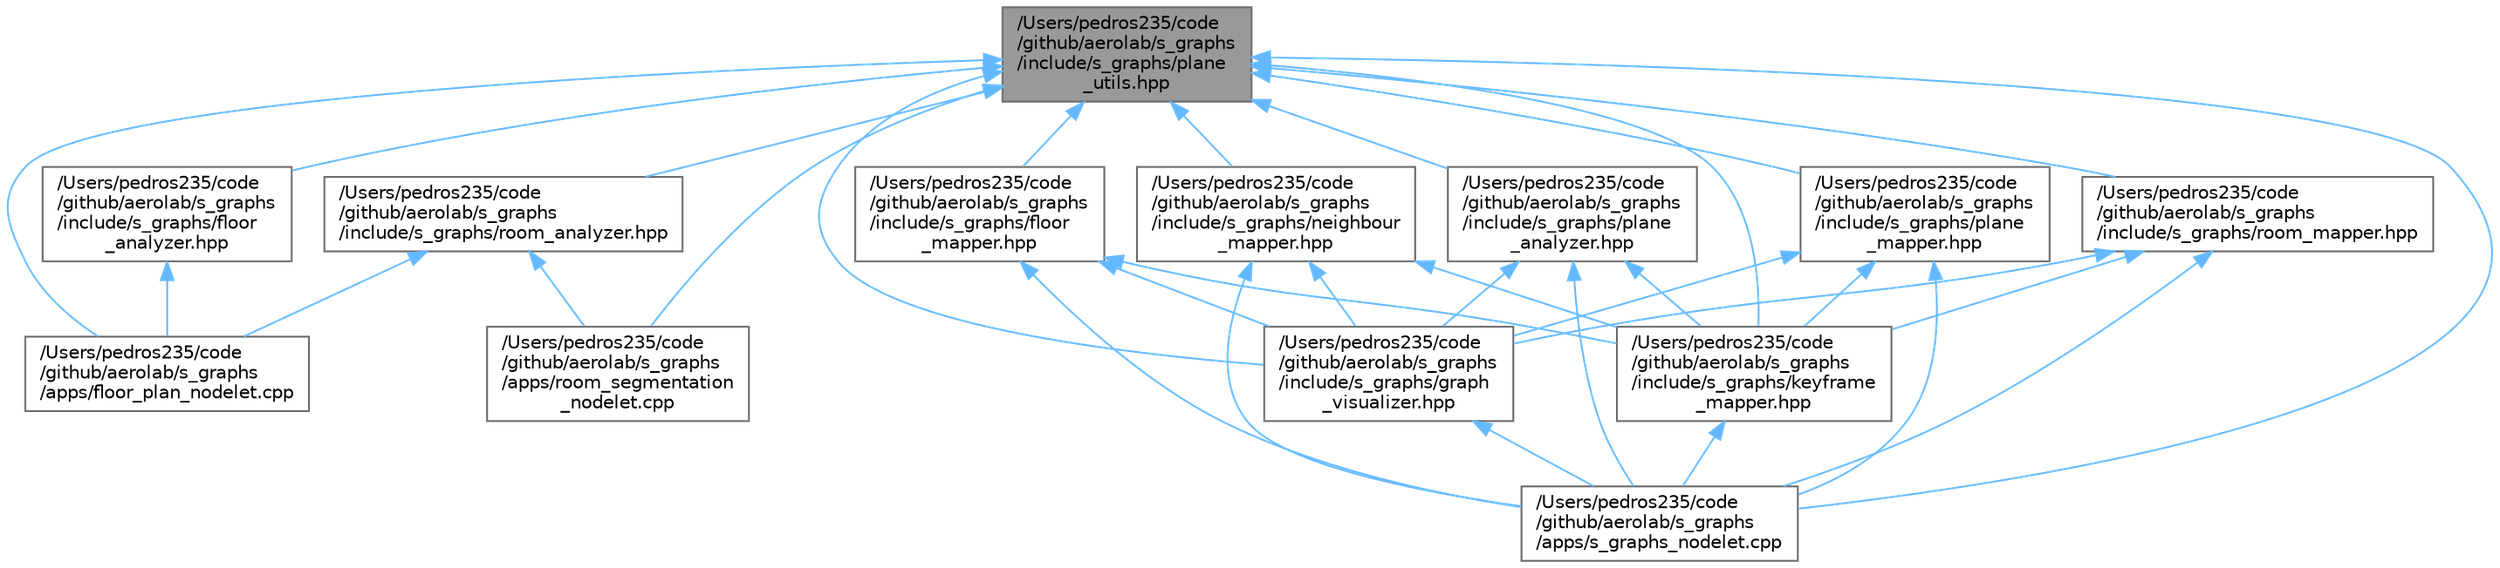 digraph "/Users/pedros235/code/github/aerolab/s_graphs/include/s_graphs/plane_utils.hpp"
{
 // LATEX_PDF_SIZE
  bgcolor="transparent";
  edge [fontname=Helvetica,fontsize=10,labelfontname=Helvetica,labelfontsize=10];
  node [fontname=Helvetica,fontsize=10,shape=box,height=0.2,width=0.4];
  Node1 [label="/Users/pedros235/code\l/github/aerolab/s_graphs\l/include/s_graphs/plane\l_utils.hpp",height=0.2,width=0.4,color="gray40", fillcolor="grey60", style="filled", fontcolor="black",tooltip=" "];
  Node1 -> Node2 [dir="back",color="steelblue1",style="solid"];
  Node2 [label="/Users/pedros235/code\l/github/aerolab/s_graphs\l/apps/floor_plan_nodelet.cpp",height=0.2,width=0.4,color="grey40", fillcolor="white", style="filled",URL="$floor__plan__nodelet_8cpp.html",tooltip=" "];
  Node1 -> Node3 [dir="back",color="steelblue1",style="solid"];
  Node3 [label="/Users/pedros235/code\l/github/aerolab/s_graphs\l/apps/room_segmentation\l_nodelet.cpp",height=0.2,width=0.4,color="grey40", fillcolor="white", style="filled",URL="$room__segmentation__nodelet_8cpp.html",tooltip=" "];
  Node1 -> Node4 [dir="back",color="steelblue1",style="solid"];
  Node4 [label="/Users/pedros235/code\l/github/aerolab/s_graphs\l/apps/s_graphs_nodelet.cpp",height=0.2,width=0.4,color="grey40", fillcolor="white", style="filled",URL="$s__graphs__nodelet_8cpp.html",tooltip=" "];
  Node1 -> Node5 [dir="back",color="steelblue1",style="solid"];
  Node5 [label="/Users/pedros235/code\l/github/aerolab/s_graphs\l/include/s_graphs/floor\l_analyzer.hpp",height=0.2,width=0.4,color="grey40", fillcolor="white", style="filled",URL="$floor__analyzer_8hpp.html",tooltip=" "];
  Node5 -> Node2 [dir="back",color="steelblue1",style="solid"];
  Node1 -> Node6 [dir="back",color="steelblue1",style="solid"];
  Node6 [label="/Users/pedros235/code\l/github/aerolab/s_graphs\l/include/s_graphs/floor\l_mapper.hpp",height=0.2,width=0.4,color="grey40", fillcolor="white", style="filled",URL="$floor__mapper_8hpp.html",tooltip=" "];
  Node6 -> Node4 [dir="back",color="steelblue1",style="solid"];
  Node6 -> Node7 [dir="back",color="steelblue1",style="solid"];
  Node7 [label="/Users/pedros235/code\l/github/aerolab/s_graphs\l/include/s_graphs/graph\l_visualizer.hpp",height=0.2,width=0.4,color="grey40", fillcolor="white", style="filled",URL="$graph__visualizer_8hpp.html",tooltip=" "];
  Node7 -> Node4 [dir="back",color="steelblue1",style="solid"];
  Node6 -> Node8 [dir="back",color="steelblue1",style="solid"];
  Node8 [label="/Users/pedros235/code\l/github/aerolab/s_graphs\l/include/s_graphs/keyframe\l_mapper.hpp",height=0.2,width=0.4,color="grey40", fillcolor="white", style="filled",URL="$keyframe__mapper_8hpp.html",tooltip=" "];
  Node8 -> Node4 [dir="back",color="steelblue1",style="solid"];
  Node1 -> Node7 [dir="back",color="steelblue1",style="solid"];
  Node1 -> Node8 [dir="back",color="steelblue1",style="solid"];
  Node1 -> Node9 [dir="back",color="steelblue1",style="solid"];
  Node9 [label="/Users/pedros235/code\l/github/aerolab/s_graphs\l/include/s_graphs/neighbour\l_mapper.hpp",height=0.2,width=0.4,color="grey40", fillcolor="white", style="filled",URL="$neighbour__mapper_8hpp.html",tooltip=" "];
  Node9 -> Node4 [dir="back",color="steelblue1",style="solid"];
  Node9 -> Node7 [dir="back",color="steelblue1",style="solid"];
  Node9 -> Node8 [dir="back",color="steelblue1",style="solid"];
  Node1 -> Node10 [dir="back",color="steelblue1",style="solid"];
  Node10 [label="/Users/pedros235/code\l/github/aerolab/s_graphs\l/include/s_graphs/plane\l_analyzer.hpp",height=0.2,width=0.4,color="grey40", fillcolor="white", style="filled",URL="$plane__analyzer_8hpp.html",tooltip=" "];
  Node10 -> Node4 [dir="back",color="steelblue1",style="solid"];
  Node10 -> Node7 [dir="back",color="steelblue1",style="solid"];
  Node10 -> Node8 [dir="back",color="steelblue1",style="solid"];
  Node1 -> Node11 [dir="back",color="steelblue1",style="solid"];
  Node11 [label="/Users/pedros235/code\l/github/aerolab/s_graphs\l/include/s_graphs/plane\l_mapper.hpp",height=0.2,width=0.4,color="grey40", fillcolor="white", style="filled",URL="$plane__mapper_8hpp.html",tooltip=" "];
  Node11 -> Node4 [dir="back",color="steelblue1",style="solid"];
  Node11 -> Node7 [dir="back",color="steelblue1",style="solid"];
  Node11 -> Node8 [dir="back",color="steelblue1",style="solid"];
  Node1 -> Node12 [dir="back",color="steelblue1",style="solid"];
  Node12 [label="/Users/pedros235/code\l/github/aerolab/s_graphs\l/include/s_graphs/room_analyzer.hpp",height=0.2,width=0.4,color="grey40", fillcolor="white", style="filled",URL="$room__analyzer_8hpp.html",tooltip=" "];
  Node12 -> Node2 [dir="back",color="steelblue1",style="solid"];
  Node12 -> Node3 [dir="back",color="steelblue1",style="solid"];
  Node1 -> Node13 [dir="back",color="steelblue1",style="solid"];
  Node13 [label="/Users/pedros235/code\l/github/aerolab/s_graphs\l/include/s_graphs/room_mapper.hpp",height=0.2,width=0.4,color="grey40", fillcolor="white", style="filled",URL="$room__mapper_8hpp.html",tooltip=" "];
  Node13 -> Node4 [dir="back",color="steelblue1",style="solid"];
  Node13 -> Node7 [dir="back",color="steelblue1",style="solid"];
  Node13 -> Node8 [dir="back",color="steelblue1",style="solid"];
}
